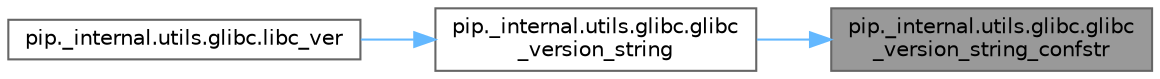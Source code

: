 digraph "pip._internal.utils.glibc.glibc_version_string_confstr"
{
 // LATEX_PDF_SIZE
  bgcolor="transparent";
  edge [fontname=Helvetica,fontsize=10,labelfontname=Helvetica,labelfontsize=10];
  node [fontname=Helvetica,fontsize=10,shape=box,height=0.2,width=0.4];
  rankdir="RL";
  Node1 [id="Node000001",label="pip._internal.utils.glibc.glibc\l_version_string_confstr",height=0.2,width=0.4,color="gray40", fillcolor="grey60", style="filled", fontcolor="black",tooltip=" "];
  Node1 -> Node2 [id="edge1_Node000001_Node000002",dir="back",color="steelblue1",style="solid",tooltip=" "];
  Node2 [id="Node000002",label="pip._internal.utils.glibc.glibc\l_version_string",height=0.2,width=0.4,color="grey40", fillcolor="white", style="filled",URL="$namespacepip_1_1__internal_1_1utils_1_1glibc.html#a2a5bb611d7fb4cb844892f962617390d",tooltip=" "];
  Node2 -> Node3 [id="edge2_Node000002_Node000003",dir="back",color="steelblue1",style="solid",tooltip=" "];
  Node3 [id="Node000003",label="pip._internal.utils.glibc.libc_ver",height=0.2,width=0.4,color="grey40", fillcolor="white", style="filled",URL="$namespacepip_1_1__internal_1_1utils_1_1glibc.html#a98167d19b7e442b912f0a03155e6eee7",tooltip=" "];
}
